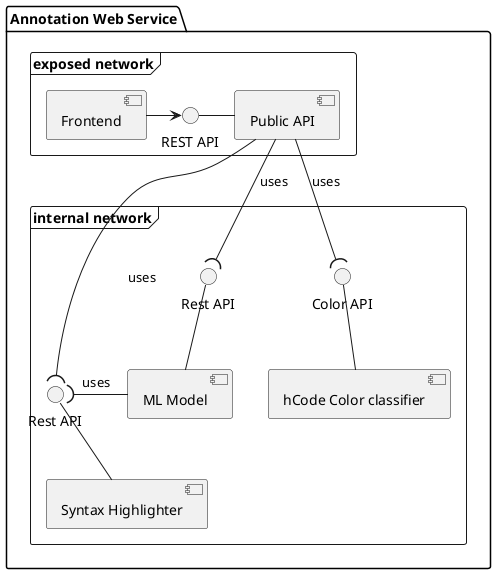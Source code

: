 @startuml
skinparam defaultFontName Hevetica Neue

package "Annotation Web Service" {
  frame "exposed network" {
    [Frontend] as FrontendService
    
    () "REST API" as PAPIAPI
    [Public API] as PAPI
    PAPIAPI -  PAPI
  }
  
  frame "internal network" {

    () "Rest API" as SHAPI
    [Syntax Highlighter] as SH
    SHAPI -- SH
    
    () "Rest API" as MLAPI
    [ML Model] as ML
    MLAPI -- ML
    () "Color API" as CAPI
    [hCode Color classifier] as CC
    CAPI -- CC
    
  }
  
  
  FrontendService -> PAPIAPI
 
  PAPI --( SHAPI :uses
  PAPI --( MLAPI :uses
  ML -( SHAPI :uses
  PAPI --( CAPI :uses
  
}
@enduml